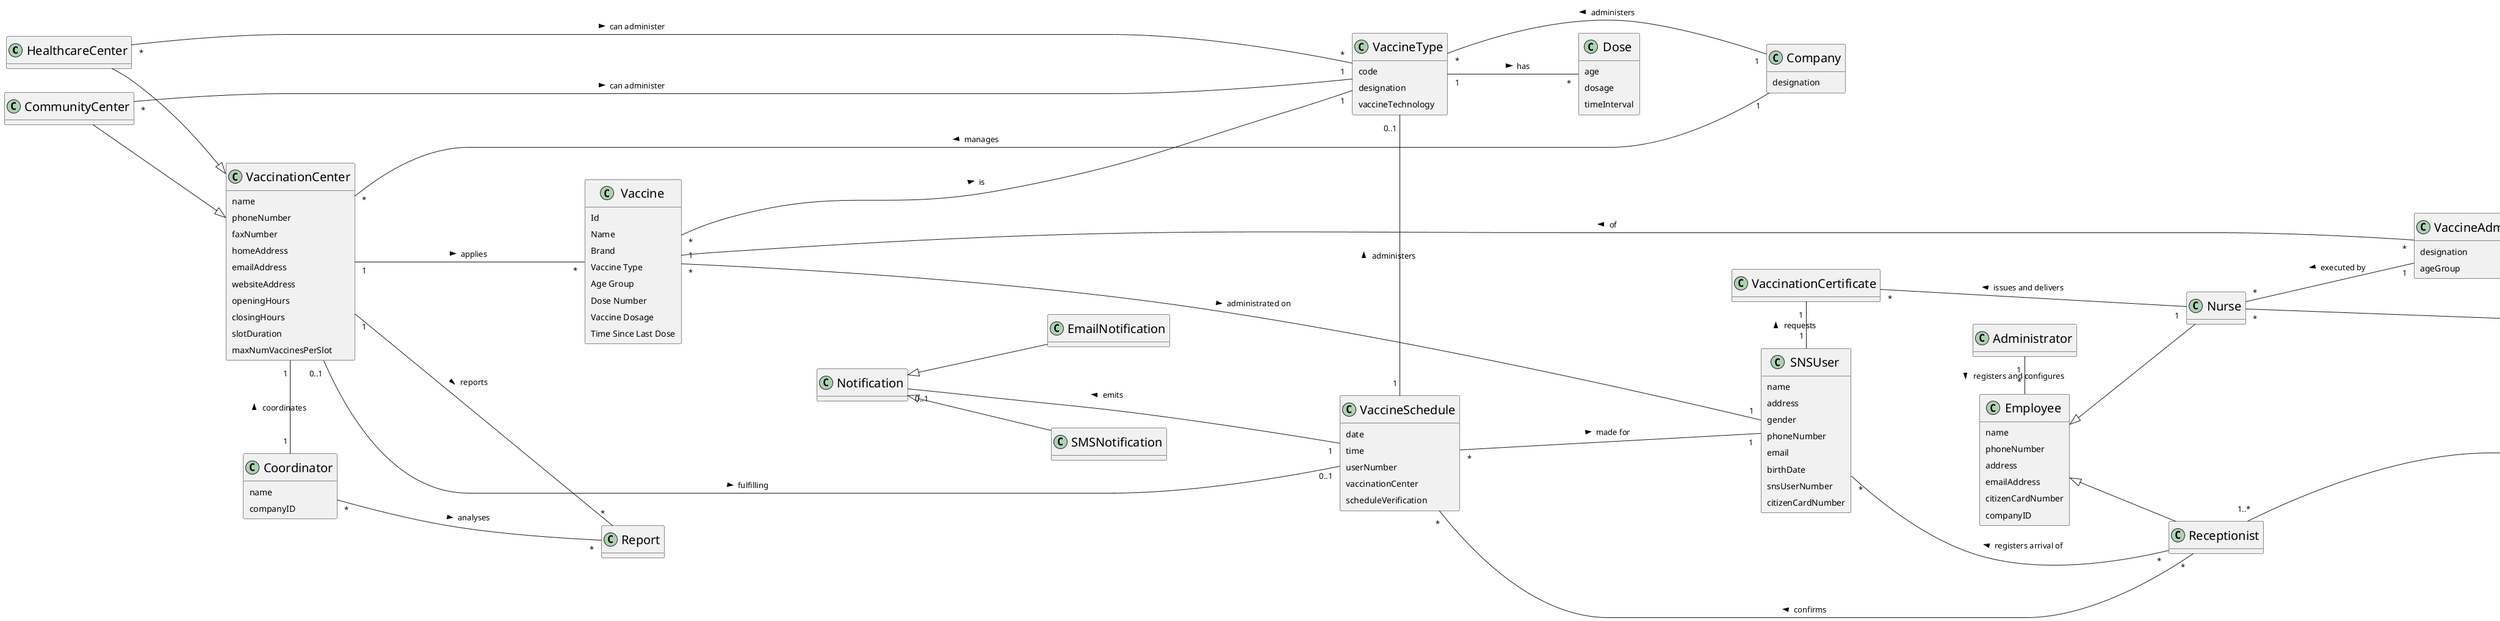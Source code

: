 @startuml
left to right direction
hide methods
skinparam classFontSize 20
skinparam padding 4
skinparam ranksep 150

class HealthcareCenter{
}

class Report

class Coordinator{
name
companyID
}

class Company{
designation
}

class Administrator

class Vaccine{
Id
Name
Brand
Vaccine Type
Age Group
Dose Number
Vaccine Dosage
Time Since Last Dose
}

class VaccineSchedule{
date
time
userNumber
vaccinationCenter
scheduleVerification
}

class Receptionist

class SNSUser{
name
address
gender
phoneNumber
email
birthDate
snsUserNumber
citizenCardNumber
}

class Notification

class SMSNotification

class EmailNotification

class Report

class Dose{
age
dosage
timeInterval
}

class VaccineAdministration{
designation
ageGroup
}

class Nurse

class AdverseReaction

class RecoveryRoom{
listUsers
}


class CommunityCenter{
}

class VaccinationCenter{
name
phoneNumber
faxNumber
homeAddress
emailAddress
websiteAddress
openingHours
closingHours
slotDuration
maxNumVaccinesPerSlot
}

class VaccineType{
code
designation
vaccineTechnology
}

class VaccinationCertificate

class WaitingRoom

class Employee{
name
phoneNumber
address
emailAddress
citizenCardNumber
companyID
}

Employee <|-down- Nurse
Employee <|-down- Receptionist

Company "1" -up-- "*" VaccinationCenter : manages >
Company "1" -up-- "*" VaccineType : administers >

VaccinationCenter <|-up- HealthcareCenter
VaccinationCenter <|-up- CommunityCenter
VaccinationCenter "1" -down-- "*"Vaccine : applies >
VaccinationCenter "1" -up-- "*" Report : reports >

Vaccine "*" -down--- "1" VaccineType : is >
Vaccine "1" -down-- "*" VaccineAdministration : of <
Vaccine "*" -down-- "1" SNSUser : > administrated on
VaccinationCenter "0..1" -right- "0..1" VaccineSchedule : > fulfilling
VaccineType "1" -down- "*" Dose : has >
VaccineAdministration "1" -up- "*" Nurse : executed by >


HealthcareCenter "*" -down- "*" VaccineType : can administer >
CommunityCenter "*" -right- "1" VaccineType : can administer >


Coordinator "1" -left- "1" VaccinationCenter : coordinates >
Coordinator "*" --- "*" Report : analyses >

Administrator "1" -right- "*" Employee : registers and configures >

SNSUser "1" -right-- "1" VaccinationCertificate : requests >

VaccineSchedule "*" -down-- "1" SNSUser : made for >
VaccineSchedule "1" -left-- "0..1" VaccineType : administers >

Receptionist "*" -up-- "*" SNSUser : registers arrival of >
Receptionist "*" -down--- "*" VaccineSchedule : confirms >
Receptionist "1..*"-right-- "1..*"WaitingRoom : sends SNS user to >

Nurse "*" -down--- "1..*" WaitingRoom : sends SNS user to >
(Nurse, WaitingRoom) .. UserHealthHistoric
Nurse "1" -up-- "*" VaccinationCertificate : issues and delivers >
VaccineAdministration "*" -down-- "1" RecoveryRoom : sends user to >
(VaccineAdministration, RecoveryRoom) .. AdverseReaction

VaccineSchedule "1" -up-- "0..1" Notification : emits >

Notification <|-- SMSNotification
Notification <|-- EmailNotification
@enduml